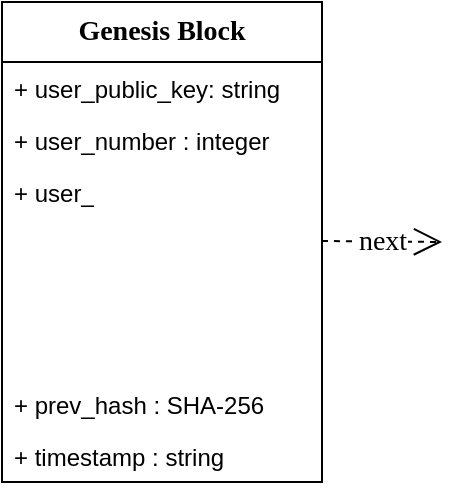 <mxfile version="14.4.3" type="device"><diagram name="Page-1" id="9f46799a-70d6-7492-0946-bef42562c5a5"><mxGraphModel dx="1189" dy="1213" grid="1" gridSize="10" guides="1" tooltips="1" connect="1" arrows="1" fold="1" page="1" pageScale="1" pageWidth="1100" pageHeight="850" background="#ffffff" math="0" shadow="0"><root><mxCell id="0"/><mxCell id="1" parent="0"/><mxCell id="SwB9FfX4k3rjFzxKDYei-13" value="" style="rounded=0;whiteSpace=wrap;html=1;fillColor=none;" vertex="1" parent="1"><mxGeometry x="40" y="40" width="160" height="240" as="geometry"/></mxCell><mxCell id="SwB9FfX4k3rjFzxKDYei-15" value="" style="endArrow=none;html=1;" edge="1" parent="1"><mxGeometry width="50" height="50" relative="1" as="geometry"><mxPoint x="40" y="70" as="sourcePoint"/><mxPoint x="200" y="70" as="targetPoint"/></mxGeometry></mxCell><mxCell id="SwB9FfX4k3rjFzxKDYei-16" value="Genesis Block" style="text;html=1;strokeColor=none;fillColor=none;align=center;verticalAlign=middle;whiteSpace=wrap;rounded=0;fontStyle=1;fontSize=14;fontFamily=Verdana;" vertex="1" parent="1"><mxGeometry x="45" y="45" width="150" height="20" as="geometry"/></mxCell><mxCell id="SwB9FfX4k3rjFzxKDYei-17" value="+ user_public_key: string" style="text;html=1;strokeColor=none;fillColor=none;align=left;verticalAlign=top;spacingLeft=4;spacingRight=4;whiteSpace=wrap;overflow=hidden;rotatable=0;points=[[0,0.5],[1,0.5]];portConstraint=eastwest;" vertex="1" parent="1"><mxGeometry x="40" y="70" width="160" height="26" as="geometry"/></mxCell><mxCell id="SwB9FfX4k3rjFzxKDYei-18" value="+ prev_hash : SHA-256" style="text;html=1;strokeColor=none;fillColor=none;align=left;verticalAlign=top;spacingLeft=4;spacingRight=4;whiteSpace=wrap;overflow=hidden;rotatable=0;points=[[0,0.5],[1,0.5]];portConstraint=eastwest;" vertex="1" parent="1"><mxGeometry x="40" y="228" width="160" height="26" as="geometry"/></mxCell><mxCell id="SwB9FfX4k3rjFzxKDYei-19" value="+ timestamp : string" style="text;html=1;strokeColor=none;fillColor=none;align=left;verticalAlign=top;spacingLeft=4;spacingRight=4;whiteSpace=wrap;overflow=hidden;rotatable=0;points=[[0,0.5],[1,0.5]];portConstraint=eastwest;" vertex="1" parent="1"><mxGeometry x="40" y="254" width="160" height="26" as="geometry"/></mxCell><mxCell id="SwB9FfX4k3rjFzxKDYei-21" value="next" style="endArrow=open;endSize=12;dashed=1;html=1;fontFamily=Verdana;fontSize=14;" edge="1" parent="1"><mxGeometry width="160" relative="1" as="geometry"><mxPoint x="200" y="159.5" as="sourcePoint"/><mxPoint x="260" y="160" as="targetPoint"/></mxGeometry></mxCell><mxCell id="SwB9FfX4k3rjFzxKDYei-22" value="+ user_number : integer" style="text;html=1;strokeColor=none;fillColor=none;align=left;verticalAlign=top;spacingLeft=4;spacingRight=4;whiteSpace=wrap;overflow=hidden;rotatable=0;points=[[0,0.5],[1,0.5]];portConstraint=eastwest;" vertex="1" parent="1"><mxGeometry x="40" y="96" width="160" height="26" as="geometry"/></mxCell><mxCell id="SwB9FfX4k3rjFzxKDYei-24" value="+ user_" style="text;html=1;strokeColor=none;fillColor=none;align=left;verticalAlign=top;spacingLeft=4;spacingRight=4;whiteSpace=wrap;overflow=hidden;rotatable=0;points=[[0,0.5],[1,0.5]];portConstraint=eastwest;" vertex="1" parent="1"><mxGeometry x="40" y="122" width="160" height="26" as="geometry"/></mxCell></root></mxGraphModel></diagram></mxfile>